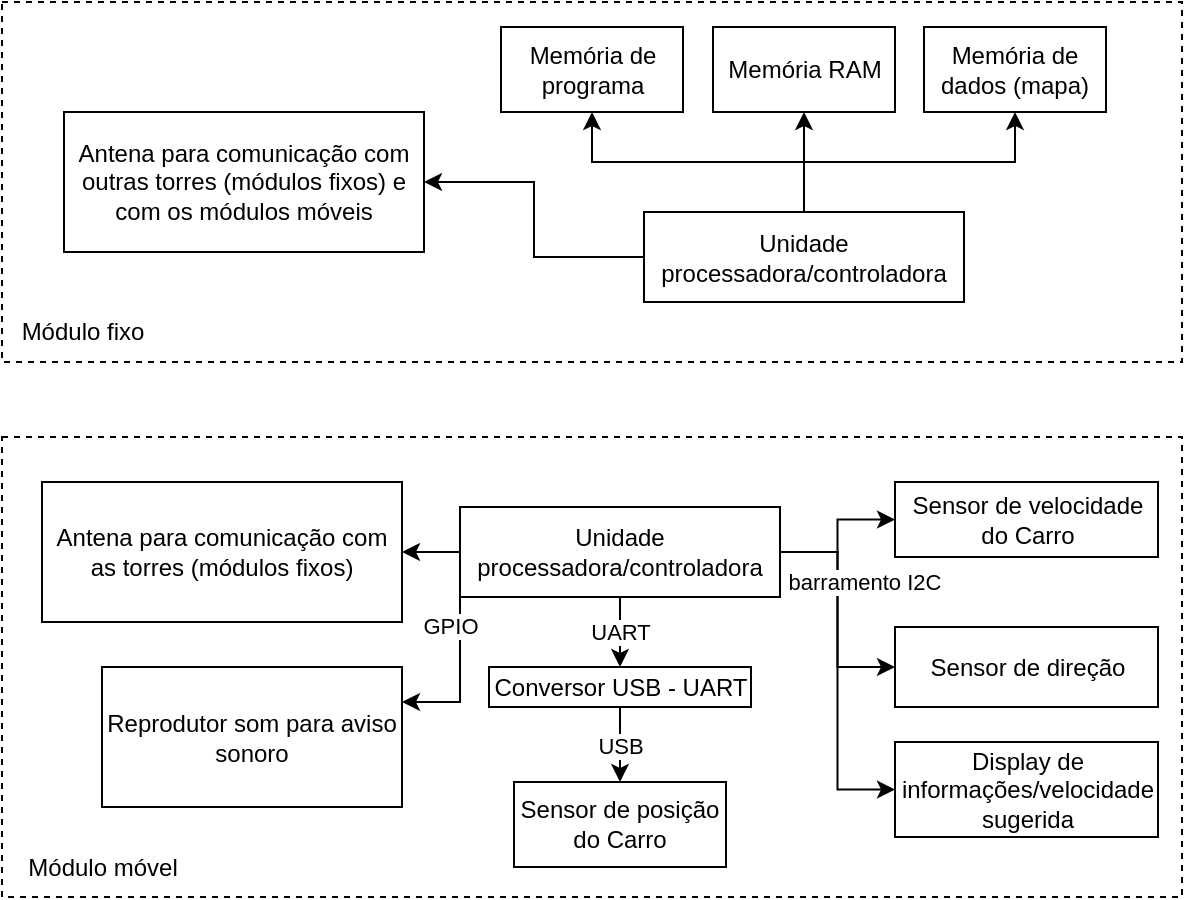 <mxfile version="24.2.1" type="github">
  <diagram name="Página-1" id="4vIXYa6SFfBtht6YiKSe">
    <mxGraphModel dx="819" dy="441" grid="1" gridSize="10" guides="1" tooltips="1" connect="1" arrows="1" fold="1" page="1" pageScale="1" pageWidth="827" pageHeight="1169" math="0" shadow="0">
      <root>
        <mxCell id="0" />
        <mxCell id="1" parent="0" />
        <mxCell id="-xtAZJZc0LSrTzCeKRAl-12" value="" style="rounded=0;whiteSpace=wrap;html=1;dashed=1;fillColor=none;" parent="1" vertex="1">
          <mxGeometry x="119" y="277.5" width="590" height="230" as="geometry" />
        </mxCell>
        <mxCell id="-xtAZJZc0LSrTzCeKRAl-11" value="" style="rounded=0;whiteSpace=wrap;html=1;dashed=1;fillColor=none;" parent="1" vertex="1">
          <mxGeometry x="119" y="60" width="590" height="180" as="geometry" />
        </mxCell>
        <mxCell id="-xtAZJZc0LSrTzCeKRAl-1" value="Sensor de velocidade do Carro" style="rounded=0;whiteSpace=wrap;html=1;" parent="1" vertex="1">
          <mxGeometry x="565.5" y="300" width="131.5" height="37.5" as="geometry" />
        </mxCell>
        <mxCell id="-xtAZJZc0LSrTzCeKRAl-4" value="Sensor de posição do Carro" style="rounded=0;whiteSpace=wrap;html=1;" parent="1" vertex="1">
          <mxGeometry x="375" y="450" width="106" height="42.5" as="geometry" />
        </mxCell>
        <mxCell id="-xtAZJZc0LSrTzCeKRAl-5" value="Display de informações/velocidade sugerida" style="rounded=0;whiteSpace=wrap;html=1;" parent="1" vertex="1">
          <mxGeometry x="565.5" y="430" width="131.5" height="47.5" as="geometry" />
        </mxCell>
        <mxCell id="-xtAZJZc0LSrTzCeKRAl-6" value="Reprodutor som para aviso sonoro" style="rounded=0;whiteSpace=wrap;html=1;" parent="1" vertex="1">
          <mxGeometry x="169" y="392.5" width="150" height="70" as="geometry" />
        </mxCell>
        <mxCell id="-xtAZJZc0LSrTzCeKRAl-7" value="Antena para comunicação com as torres (módulos&amp;nbsp;fixos)" style="rounded=0;whiteSpace=wrap;html=1;" parent="1" vertex="1">
          <mxGeometry x="139" y="300" width="180" height="70" as="geometry" />
        </mxCell>
        <mxCell id="-xtAZJZc0LSrTzCeKRAl-8" value="Antena para comunicação com outras torres (módulos&amp;nbsp;fixos) e com os módulos móveis" style="rounded=0;whiteSpace=wrap;html=1;" parent="1" vertex="1">
          <mxGeometry x="150" y="115" width="180" height="70" as="geometry" />
        </mxCell>
        <mxCell id="-xtAZJZc0LSrTzCeKRAl-18" style="edgeStyle=orthogonalEdgeStyle;rounded=0;orthogonalLoop=1;jettySize=auto;html=1;exitX=0;exitY=0.5;exitDx=0;exitDy=0;entryX=1;entryY=0.5;entryDx=0;entryDy=0;" parent="1" source="-xtAZJZc0LSrTzCeKRAl-9" target="-xtAZJZc0LSrTzCeKRAl-8" edge="1">
          <mxGeometry relative="1" as="geometry" />
        </mxCell>
        <mxCell id="aA2EzFWBV2ysu7jN6fN9-4" style="edgeStyle=orthogonalEdgeStyle;rounded=0;orthogonalLoop=1;jettySize=auto;html=1;exitX=0.5;exitY=0;exitDx=0;exitDy=0;entryX=0.5;entryY=1;entryDx=0;entryDy=0;" edge="1" parent="1" source="-xtAZJZc0LSrTzCeKRAl-9" target="aA2EzFWBV2ysu7jN6fN9-2">
          <mxGeometry relative="1" as="geometry" />
        </mxCell>
        <mxCell id="aA2EzFWBV2ysu7jN6fN9-5" style="edgeStyle=orthogonalEdgeStyle;rounded=0;orthogonalLoop=1;jettySize=auto;html=1;exitX=0.5;exitY=0;exitDx=0;exitDy=0;entryX=0.5;entryY=1;entryDx=0;entryDy=0;" edge="1" parent="1" source="-xtAZJZc0LSrTzCeKRAl-9" target="aA2EzFWBV2ysu7jN6fN9-1">
          <mxGeometry relative="1" as="geometry" />
        </mxCell>
        <mxCell id="aA2EzFWBV2ysu7jN6fN9-6" style="edgeStyle=orthogonalEdgeStyle;rounded=0;orthogonalLoop=1;jettySize=auto;html=1;exitX=0.5;exitY=0;exitDx=0;exitDy=0;entryX=0.5;entryY=1;entryDx=0;entryDy=0;" edge="1" parent="1" source="-xtAZJZc0LSrTzCeKRAl-9" target="aA2EzFWBV2ysu7jN6fN9-3">
          <mxGeometry relative="1" as="geometry" />
        </mxCell>
        <mxCell id="-xtAZJZc0LSrTzCeKRAl-9" value="Unidade processadora/controladora" style="rounded=0;whiteSpace=wrap;html=1;" parent="1" vertex="1">
          <mxGeometry x="440" y="165" width="160" height="45" as="geometry" />
        </mxCell>
        <mxCell id="-xtAZJZc0LSrTzCeKRAl-19" style="edgeStyle=orthogonalEdgeStyle;rounded=0;orthogonalLoop=1;jettySize=auto;html=1;exitX=0;exitY=0.5;exitDx=0;exitDy=0;entryX=1;entryY=0.5;entryDx=0;entryDy=0;" parent="1" source="-xtAZJZc0LSrTzCeKRAl-10" target="-xtAZJZc0LSrTzCeKRAl-7" edge="1">
          <mxGeometry relative="1" as="geometry" />
        </mxCell>
        <mxCell id="aA2EzFWBV2ysu7jN6fN9-8" style="edgeStyle=orthogonalEdgeStyle;rounded=0;orthogonalLoop=1;jettySize=auto;html=1;exitX=1;exitY=0.5;exitDx=0;exitDy=0;entryX=0;entryY=0.5;entryDx=0;entryDy=0;" edge="1" parent="1" source="-xtAZJZc0LSrTzCeKRAl-10" target="aA2EzFWBV2ysu7jN6fN9-7">
          <mxGeometry relative="1" as="geometry" />
        </mxCell>
        <mxCell id="aA2EzFWBV2ysu7jN6fN9-9" style="edgeStyle=orthogonalEdgeStyle;rounded=0;orthogonalLoop=1;jettySize=auto;html=1;exitX=1;exitY=0.5;exitDx=0;exitDy=0;entryX=0;entryY=0.5;entryDx=0;entryDy=0;" edge="1" parent="1" source="-xtAZJZc0LSrTzCeKRAl-10" target="-xtAZJZc0LSrTzCeKRAl-1">
          <mxGeometry relative="1" as="geometry" />
        </mxCell>
        <mxCell id="aA2EzFWBV2ysu7jN6fN9-10" value="barramento I2C" style="edgeStyle=orthogonalEdgeStyle;rounded=0;orthogonalLoop=1;jettySize=auto;html=1;exitX=1;exitY=0.5;exitDx=0;exitDy=0;entryX=0;entryY=0.5;entryDx=0;entryDy=0;" edge="1" parent="1" source="-xtAZJZc0LSrTzCeKRAl-10" target="-xtAZJZc0LSrTzCeKRAl-5">
          <mxGeometry x="-0.503" y="13" relative="1" as="geometry">
            <mxPoint as="offset" />
          </mxGeometry>
        </mxCell>
        <mxCell id="aA2EzFWBV2ysu7jN6fN9-13" value="UART" style="edgeStyle=orthogonalEdgeStyle;rounded=0;orthogonalLoop=1;jettySize=auto;html=1;exitX=0.5;exitY=1;exitDx=0;exitDy=0;entryX=0.5;entryY=0;entryDx=0;entryDy=0;" edge="1" parent="1" source="-xtAZJZc0LSrTzCeKRAl-10" target="aA2EzFWBV2ysu7jN6fN9-12">
          <mxGeometry relative="1" as="geometry" />
        </mxCell>
        <mxCell id="aA2EzFWBV2ysu7jN6fN9-15" style="edgeStyle=orthogonalEdgeStyle;rounded=0;orthogonalLoop=1;jettySize=auto;html=1;exitX=0;exitY=1;exitDx=0;exitDy=0;entryX=1;entryY=0.25;entryDx=0;entryDy=0;" edge="1" parent="1" source="-xtAZJZc0LSrTzCeKRAl-10" target="-xtAZJZc0LSrTzCeKRAl-6">
          <mxGeometry relative="1" as="geometry" />
        </mxCell>
        <mxCell id="aA2EzFWBV2ysu7jN6fN9-16" value="GPIO" style="edgeLabel;html=1;align=center;verticalAlign=middle;resizable=0;points=[];" vertex="1" connectable="0" parent="aA2EzFWBV2ysu7jN6fN9-15">
          <mxGeometry x="0.405" relative="1" as="geometry">
            <mxPoint y="-38" as="offset" />
          </mxGeometry>
        </mxCell>
        <mxCell id="-xtAZJZc0LSrTzCeKRAl-10" value="Unidade processadora/controladora" style="rounded=0;whiteSpace=wrap;html=1;" parent="1" vertex="1">
          <mxGeometry x="348" y="312.5" width="160" height="45" as="geometry" />
        </mxCell>
        <mxCell id="-xtAZJZc0LSrTzCeKRAl-13" value="Módulo fixo" style="text;html=1;align=center;verticalAlign=middle;resizable=0;points=[];autosize=1;strokeColor=none;fillColor=none;" parent="1" vertex="1">
          <mxGeometry x="119" y="210" width="80" height="30" as="geometry" />
        </mxCell>
        <mxCell id="-xtAZJZc0LSrTzCeKRAl-15" value="Módulo móvel" style="text;html=1;align=center;verticalAlign=middle;resizable=0;points=[];autosize=1;strokeColor=none;fillColor=none;" parent="1" vertex="1">
          <mxGeometry x="119" y="477.5" width="100" height="30" as="geometry" />
        </mxCell>
        <mxCell id="aA2EzFWBV2ysu7jN6fN9-1" value="Memória de programa" style="rounded=0;whiteSpace=wrap;html=1;" vertex="1" parent="1">
          <mxGeometry x="368.5" y="72.5" width="91" height="42.5" as="geometry" />
        </mxCell>
        <mxCell id="aA2EzFWBV2ysu7jN6fN9-2" value="Memória RAM" style="rounded=0;whiteSpace=wrap;html=1;" vertex="1" parent="1">
          <mxGeometry x="474.5" y="72.5" width="91" height="42.5" as="geometry" />
        </mxCell>
        <mxCell id="aA2EzFWBV2ysu7jN6fN9-3" value="Memória de dados (mapa)" style="rounded=0;whiteSpace=wrap;html=1;" vertex="1" parent="1">
          <mxGeometry x="580" y="72.5" width="91" height="42.5" as="geometry" />
        </mxCell>
        <mxCell id="aA2EzFWBV2ysu7jN6fN9-7" value="Sensor de direção" style="rounded=0;whiteSpace=wrap;html=1;" vertex="1" parent="1">
          <mxGeometry x="565.5" y="372.5" width="131.5" height="40" as="geometry" />
        </mxCell>
        <mxCell id="aA2EzFWBV2ysu7jN6fN9-14" value="USB" style="edgeStyle=orthogonalEdgeStyle;rounded=0;orthogonalLoop=1;jettySize=auto;html=1;exitX=0.5;exitY=1;exitDx=0;exitDy=0;entryX=0.5;entryY=0;entryDx=0;entryDy=0;" edge="1" parent="1" source="aA2EzFWBV2ysu7jN6fN9-12" target="-xtAZJZc0LSrTzCeKRAl-4">
          <mxGeometry relative="1" as="geometry" />
        </mxCell>
        <mxCell id="aA2EzFWBV2ysu7jN6fN9-12" value="Conversor USB - UART" style="rounded=0;whiteSpace=wrap;html=1;" vertex="1" parent="1">
          <mxGeometry x="362.5" y="392.5" width="131" height="20" as="geometry" />
        </mxCell>
      </root>
    </mxGraphModel>
  </diagram>
</mxfile>
